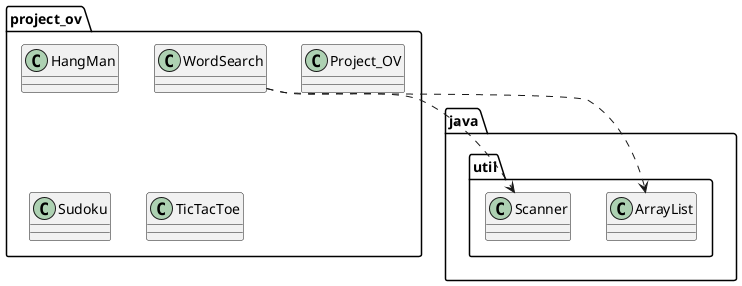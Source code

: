 @startuml
class java.util.ArrayList
class java.util.Scanner
class project_ov.HangMan
class project_ov.Project_OV
class project_ov.Sudoku
class project_ov.TicTacToe
class project_ov.WordSearch
project_ov.WordSearch ..> java.util.ArrayList
project_ov.WordSearch ..> java.util.Scanner
@enduml